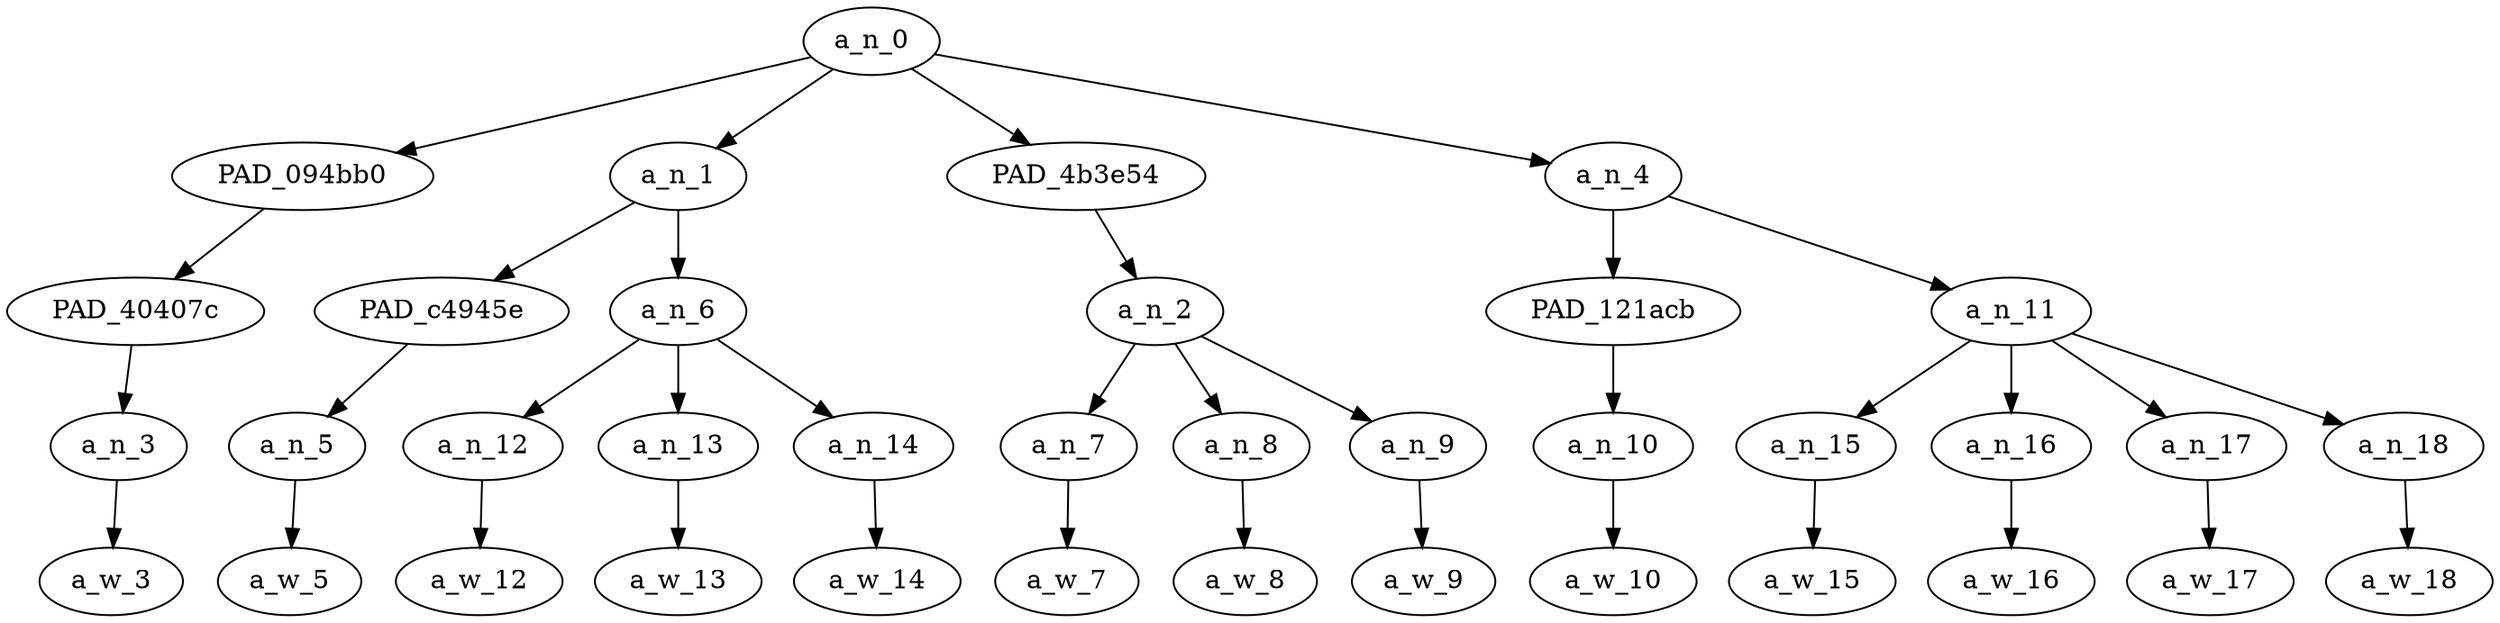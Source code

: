 strict digraph "" {
	a_n_0	[div_dir=1,
		index=0,
		level=4,
		pos="5.5625,4!",
		text_span="[0, 1, 2, 3, 4, 5, 6, 7, 8, 9, 10, 11, 12]",
		value=1.00000001];
	PAD_094bb0	[div_dir=-1,
		index=2,
		level=3,
		pos="7.0,3!",
		text_span="[7]",
		value=0.04028547];
	a_n_0 -> PAD_094bb0;
	a_n_1	[div_dir=1,
		index=0,
		level=3,
		pos="1.0,3!",
		text_span="[0, 1, 2, 3]",
		value=0.44585365];
	a_n_0 -> a_n_1;
	PAD_4b3e54	[div_dir=1,
		index=1,
		level=3,
		pos="5.0,3!",
		text_span="[4, 5, 6]",
		value=0.14303652];
	a_n_0 -> PAD_4b3e54;
	a_n_4	[div_dir=-1,
		index=3,
		level=3,
		pos="9.25,3!",
		text_span="[8, 9, 10, 11, 12]",
		value=0.37081112];
	a_n_0 -> a_n_4;
	PAD_40407c	[div_dir=-1,
		index=3,
		level=2,
		pos="7.0,2!",
		text_span="[7]",
		value=0.04028547];
	PAD_094bb0 -> PAD_40407c;
	a_n_3	[div_dir=-1,
		index=7,
		level=1,
		pos="7.0,1!",
		text_span="[7]",
		value=0.04028547];
	PAD_40407c -> a_n_3;
	a_w_3	[div_dir=0,
		index=7,
		level=0,
		pos="7,0!",
		text_span="[7]",
		value=just];
	a_n_3 -> a_w_3;
	PAD_c4945e	[div_dir=-1,
		index=0,
		level=2,
		pos="0.0,2!",
		text_span="[0]",
		value=0.03925854];
	a_n_1 -> PAD_c4945e;
	a_n_6	[div_dir=1,
		index=1,
		level=2,
		pos="2.0,2!",
		text_span="[1, 2, 3]",
		value=0.40658738];
	a_n_1 -> a_n_6;
	a_n_5	[div_dir=-1,
		index=0,
		level=1,
		pos="0.0,1!",
		text_span="[0]",
		value=0.03925854];
	PAD_c4945e -> a_n_5;
	a_w_5	[div_dir=0,
		index=0,
		level=0,
		pos="0,0!",
		text_span="[0]",
		value=in];
	a_n_5 -> a_w_5;
	a_n_12	[div_dir=1,
		index=1,
		level=1,
		pos="1.0,1!",
		text_span="[1]",
		value=0.03047432];
	a_n_6 -> a_n_12;
	a_n_13	[div_dir=1,
		index=2,
		level=1,
		pos="2.0,1!",
		text_span="[2]",
		value=0.24472737];
	a_n_6 -> a_n_13;
	a_n_14	[div_dir=-1,
		index=3,
		level=1,
		pos="3.0,1!",
		text_span="[3]",
		value=0.13133262];
	a_n_6 -> a_n_14;
	a_w_12	[div_dir=0,
		index=1,
		level=0,
		pos="1,0!",
		text_span="[1]",
		value=the];
	a_n_12 -> a_w_12;
	a_w_13	[div_dir=0,
		index=2,
		level=0,
		pos="2,0!",
		text_span="[2]",
		value=antebellum];
	a_n_13 -> a_w_13;
	a_w_14	[div_dir=0,
		index=3,
		level=0,
		pos="3,0!",
		text_span="[3]",
		value="u.s."];
	a_n_14 -> a_w_14;
	a_n_2	[div_dir=1,
		index=2,
		level=2,
		pos="5.0,2!",
		text_span="[4, 5, 6]",
		value=0.14303652];
	PAD_4b3e54 -> a_n_2;
	a_n_7	[div_dir=1,
		index=4,
		level=1,
		pos="4.0,1!",
		text_span="[4]",
		value=0.03016068];
	a_n_2 -> a_n_7;
	a_n_8	[div_dir=1,
		index=5,
		level=1,
		pos="5.0,1!",
		text_span="[5]",
		value=0.05898118];
	a_n_2 -> a_n_8;
	a_n_9	[div_dir=-1,
		index=6,
		level=1,
		pos="6.0,1!",
		text_span="[6]",
		value=0.05376518];
	a_n_2 -> a_n_9;
	a_w_7	[div_dir=0,
		index=4,
		level=0,
		pos="4,0!",
		text_span="[4]",
		value=a];
	a_n_7 -> a_w_7;
	a_w_8	[div_dir=0,
		index=5,
		level=0,
		pos="5,0!",
		text_span="[5]",
		value=white];
	a_n_8 -> a_w_8;
	a_w_9	[div_dir=0,
		index=6,
		level=0,
		pos="6,0!",
		text_span="[6]",
		value=person];
	a_n_9 -> a_w_9;
	PAD_121acb	[div_dir=1,
		index=4,
		level=2,
		pos="8.0,2!",
		text_span="[8]",
		value=0.07015181];
	a_n_4 -> PAD_121acb;
	a_n_11	[div_dir=-1,
		index=5,
		level=2,
		pos="10.5,2!",
		text_span="[9, 10, 11, 12]",
		value=0.30063446];
	a_n_4 -> a_n_11;
	a_n_10	[div_dir=1,
		index=8,
		level=1,
		pos="8.0,1!",
		text_span="[8]",
		value=0.07015181];
	PAD_121acb -> a_n_10;
	a_w_10	[div_dir=0,
		index=8,
		level=0,
		pos="8,0!",
		text_span="[8]",
		value=sold];
	a_n_10 -> a_w_10;
	a_n_15	[div_dir=1,
		index=9,
		level=1,
		pos="9.0,1!",
		text_span="[9]",
		value=0.03301252];
	a_n_11 -> a_n_15;
	a_n_16	[div_dir=1,
		index=10,
		level=1,
		pos="10.0,1!",
		text_span="[10]",
		value=0.06952461];
	a_n_11 -> a_n_16;
	a_n_17	[div_dir=-1,
		index=11,
		level=1,
		pos="11.0,1!",
		text_span="[11]",
		value=0.05912148];
	a_n_11 -> a_n_17;
	a_n_18	[div_dir=-1,
		index=12,
		level=1,
		pos="12.0,1!",
		text_span="[12]",
		value=0.13880809];
	a_n_11 -> a_n_18;
	a_w_15	[div_dir=0,
		index=9,
		level=0,
		pos="9,0!",
		text_span="[9]",
		value=a1];
	a_n_15 -> a_w_15;
	a_w_16	[div_dir=0,
		index=10,
		level=0,
		pos="10,0!",
		text_span="[10]",
		value=black];
	a_n_16 -> a_w_16;
	a_w_17	[div_dir=0,
		index=11,
		level=0,
		pos="11,0!",
		text_span="[11]",
		value=person1];
	a_n_17 -> a_w_17;
	a_w_18	[div_dir=0,
		index=12,
		level=0,
		pos="12,0!",
		text_span="[12]",
		value=grandchild];
	a_n_18 -> a_w_18;
}
